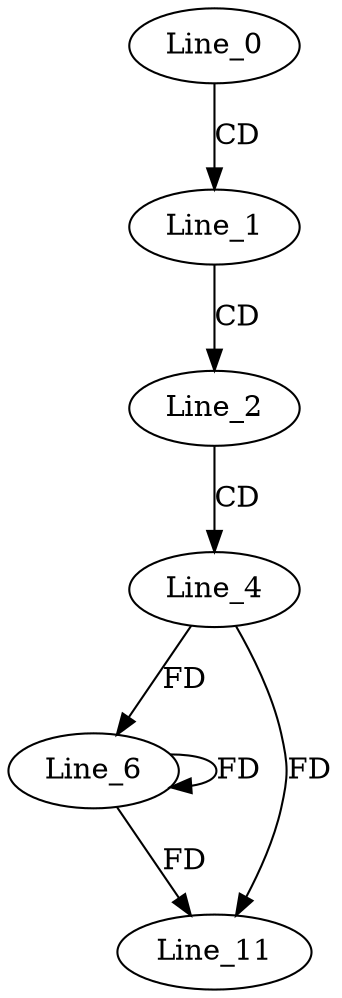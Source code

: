 digraph G {
  Line_0;
  Line_1;
  Line_2;
  Line_4;
  Line_6;
  Line_11;
  Line_0 -> Line_1 [ label="CD" ];
  Line_1 -> Line_2 [ label="CD" ];
  Line_2 -> Line_4 [ label="CD" ];
  Line_4 -> Line_6 [ label="FD" ];
  Line_6 -> Line_6 [ label="FD" ];
  Line_4 -> Line_11 [ label="FD" ];
  Line_6 -> Line_11 [ label="FD" ];
}

